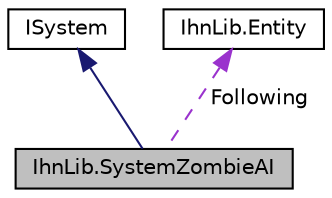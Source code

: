 digraph "IhnLib.SystemZombieAI"
{
  edge [fontname="Helvetica",fontsize="10",labelfontname="Helvetica",labelfontsize="10"];
  node [fontname="Helvetica",fontsize="10",shape=record];
  Node1 [label="IhnLib.SystemZombieAI",height=0.2,width=0.4,color="black", fillcolor="grey75", style="filled" fontcolor="black"];
  Node2 -> Node1 [dir="back",color="midnightblue",fontsize="10",style="solid",fontname="Helvetica"];
  Node2 [label="ISystem",height=0.2,width=0.4,color="black", fillcolor="white", style="filled",URL="$interface_ihn_lib_1_1_i_system.html",tooltip="Extended to operate on entities matching a list of components, see DefaultSystem in Systems ..."];
  Node3 -> Node1 [dir="back",color="darkorchid3",fontsize="10",style="dashed",label=" Following" ,fontname="Helvetica"];
  Node3 [label="IhnLib.Entity",height=0.2,width=0.4,color="black", fillcolor="white", style="filled",URL="$class_ihn_lib_1_1_entity.html"];
}
